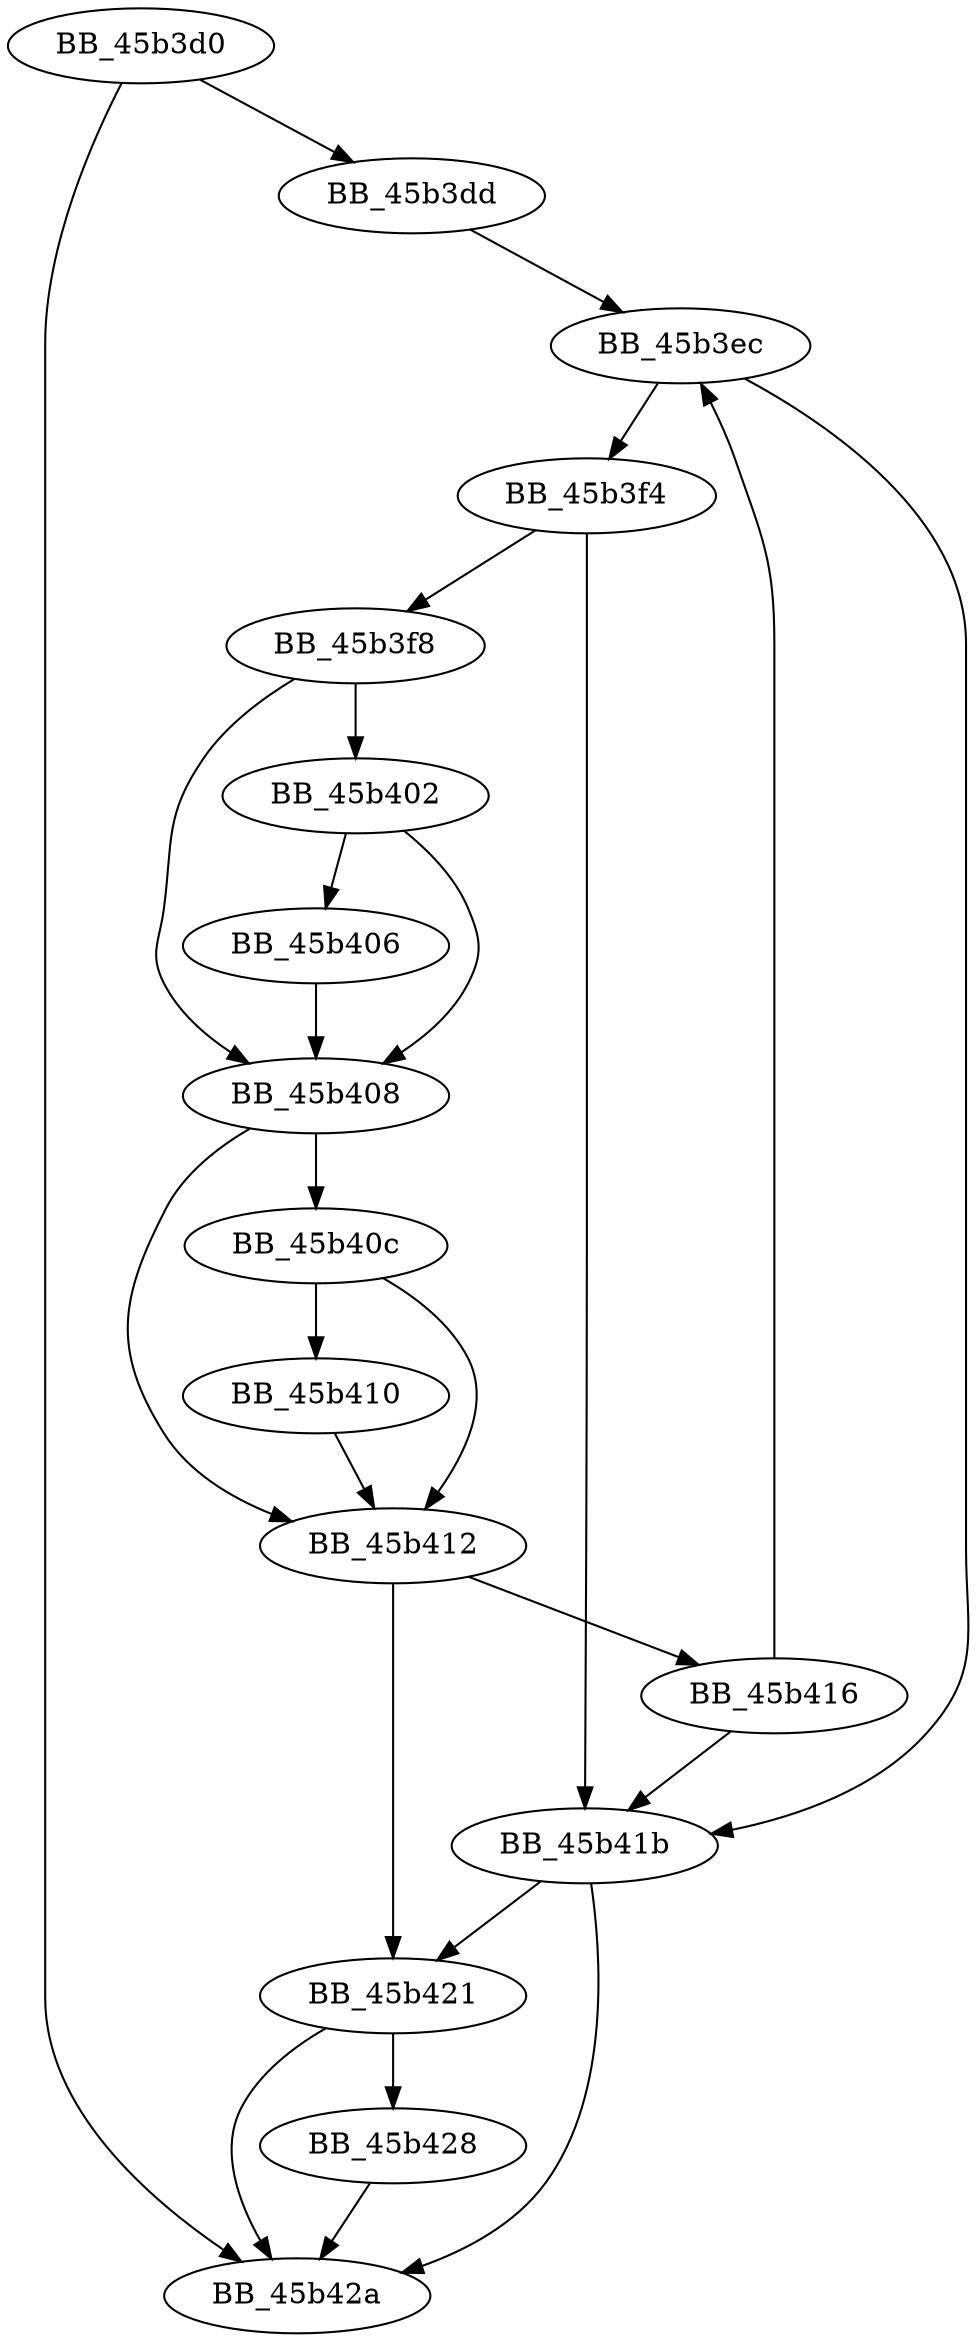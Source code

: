 DiGraph sub_45B3D0{
BB_45b3d0->BB_45b3dd
BB_45b3d0->BB_45b42a
BB_45b3dd->BB_45b3ec
BB_45b3ec->BB_45b3f4
BB_45b3ec->BB_45b41b
BB_45b3f4->BB_45b3f8
BB_45b3f4->BB_45b41b
BB_45b3f8->BB_45b402
BB_45b3f8->BB_45b408
BB_45b402->BB_45b406
BB_45b402->BB_45b408
BB_45b406->BB_45b408
BB_45b408->BB_45b40c
BB_45b408->BB_45b412
BB_45b40c->BB_45b410
BB_45b40c->BB_45b412
BB_45b410->BB_45b412
BB_45b412->BB_45b416
BB_45b412->BB_45b421
BB_45b416->BB_45b3ec
BB_45b416->BB_45b41b
BB_45b41b->BB_45b421
BB_45b41b->BB_45b42a
BB_45b421->BB_45b428
BB_45b421->BB_45b42a
BB_45b428->BB_45b42a
}
